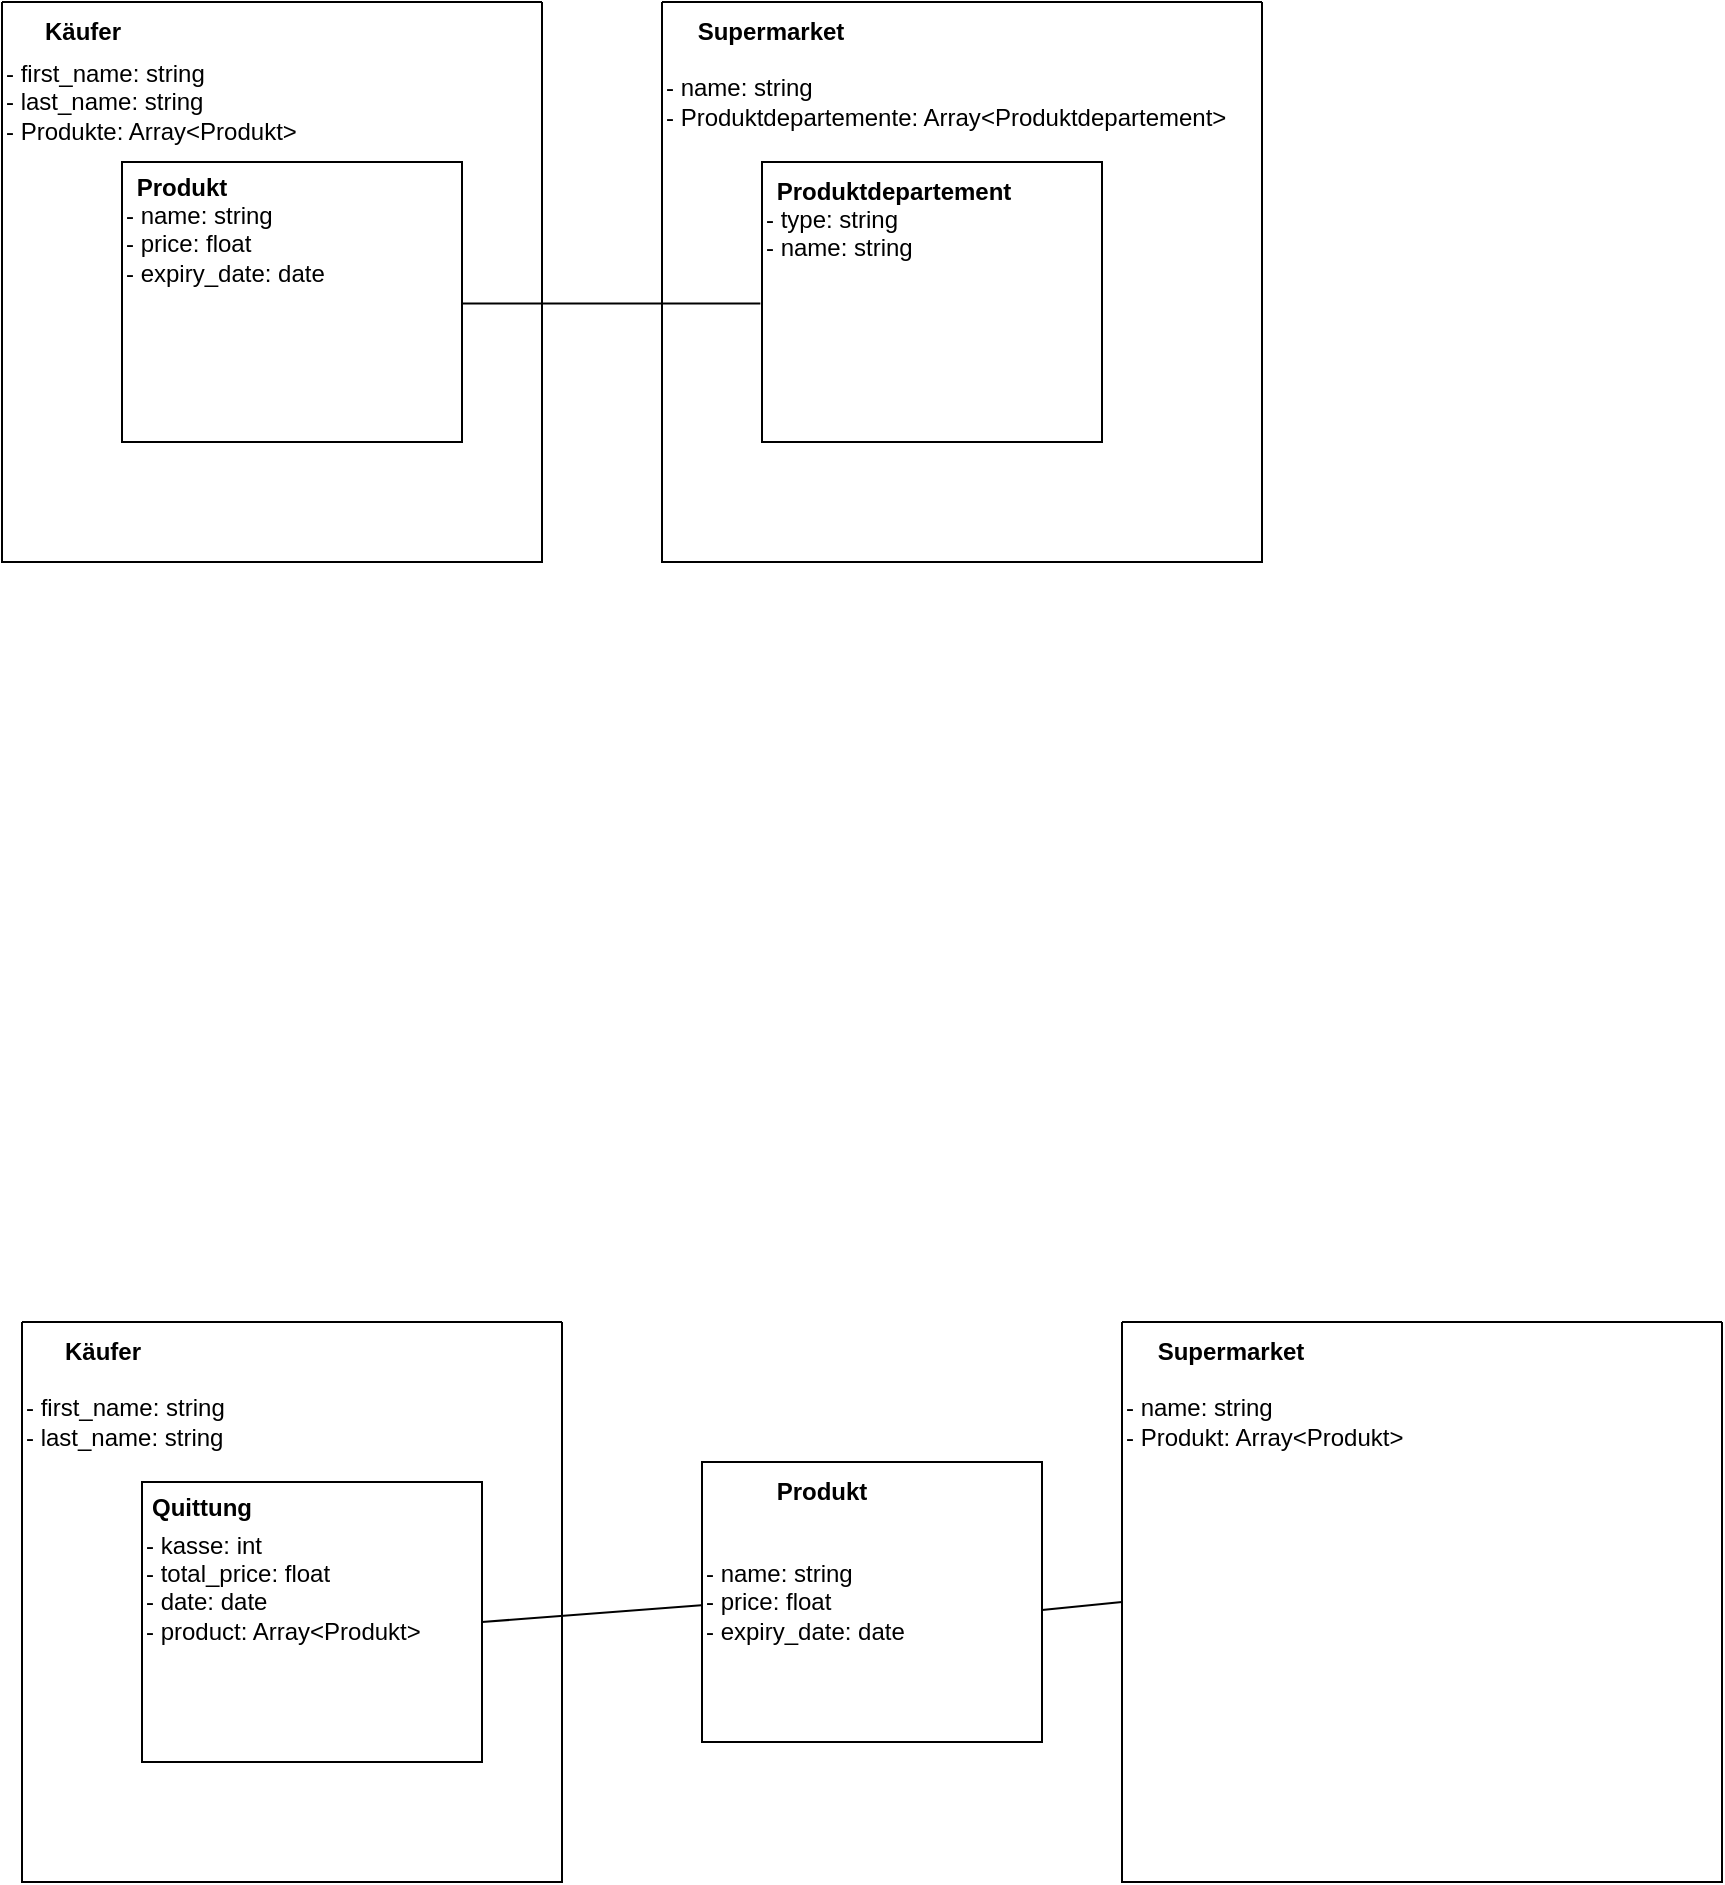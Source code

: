 <mxfile version="24.5.4" type="device">
  <diagram name="Page-1" id="iTaQtTZjZEj62ZMDOqDl">
    <mxGraphModel dx="956" dy="458" grid="1" gridSize="10" guides="1" tooltips="1" connect="1" arrows="1" fold="1" page="1" pageScale="1" pageWidth="827" pageHeight="1169" math="0" shadow="0">
      <root>
        <mxCell id="0" />
        <mxCell id="1" parent="0" />
        <mxCell id="1nOZqePF209E_ij1w8Ql-1" value="" style="swimlane;startSize=0;" vertex="1" parent="1">
          <mxGeometry x="110" y="50" width="270" height="280" as="geometry" />
        </mxCell>
        <mxCell id="1nOZqePF209E_ij1w8Ql-2" value="" style="whiteSpace=wrap;html=1;" vertex="1" parent="1nOZqePF209E_ij1w8Ql-1">
          <mxGeometry x="60" y="80" width="170" height="140" as="geometry" />
        </mxCell>
        <mxCell id="1nOZqePF209E_ij1w8Ql-3" value="&lt;b&gt;Produkt&lt;/b&gt;" style="text;html=1;align=center;verticalAlign=middle;whiteSpace=wrap;rounded=0;" vertex="1" parent="1nOZqePF209E_ij1w8Ql-1">
          <mxGeometry x="60" y="78" width="60" height="30" as="geometry" />
        </mxCell>
        <mxCell id="1nOZqePF209E_ij1w8Ql-4" value="- name: string&lt;br&gt;&lt;div&gt;&lt;span style=&quot;background-color: initial;&quot;&gt;- price: float&lt;/span&gt;&lt;/div&gt;&lt;div&gt;- expiry_date: date&lt;span style=&quot;background-color: initial;&quot;&gt;&lt;br&gt;&lt;/span&gt;&lt;br&gt;&lt;/div&gt;" style="text;html=1;align=left;verticalAlign=middle;resizable=0;points=[];autosize=1;strokeColor=none;fillColor=none;" vertex="1" parent="1nOZqePF209E_ij1w8Ql-1">
          <mxGeometry x="60" y="93" width="120" height="70" as="geometry" />
        </mxCell>
        <mxCell id="1nOZqePF209E_ij1w8Ql-5" value="&lt;span style=&quot;&quot;&gt;- first_name: string&lt;/span&gt;&lt;div&gt;&lt;span style=&quot;&quot;&gt;- last_name: string&lt;/span&gt;&lt;div&gt;&lt;span style=&quot;background-color: initial;&quot;&gt;- Produkte&lt;/span&gt;&lt;span style=&quot;background-color: initial;&quot;&gt;: Array&lt;/span&gt;&lt;span style=&quot;background-color: initial;&quot;&gt;&amp;lt;Produkt&amp;gt;&lt;/span&gt;&lt;/div&gt;&lt;/div&gt;" style="text;html=1;align=left;verticalAlign=middle;resizable=0;points=[];autosize=1;strokeColor=none;fillColor=none;" vertex="1" parent="1nOZqePF209E_ij1w8Ql-1">
          <mxGeometry y="20" width="170" height="60" as="geometry" />
        </mxCell>
        <mxCell id="1nOZqePF209E_ij1w8Ql-6" value="&lt;b&gt;Käufer&lt;/b&gt;" style="text;html=1;align=center;verticalAlign=middle;resizable=0;points=[];autosize=1;strokeColor=none;fillColor=none;" vertex="1" parent="1nOZqePF209E_ij1w8Ql-1">
          <mxGeometry x="10" width="60" height="30" as="geometry" />
        </mxCell>
        <mxCell id="1nOZqePF209E_ij1w8Ql-14" value="" style="whiteSpace=wrap;html=1;" vertex="1" parent="1">
          <mxGeometry x="490" y="130" width="170" height="140" as="geometry" />
        </mxCell>
        <mxCell id="1nOZqePF209E_ij1w8Ql-15" value="&lt;b&gt;Produktdepartement&lt;/b&gt;" style="text;html=1;align=center;verticalAlign=middle;whiteSpace=wrap;rounded=0;" vertex="1" parent="1">
          <mxGeometry x="496" y="130" width="120" height="30" as="geometry" />
        </mxCell>
        <mxCell id="1nOZqePF209E_ij1w8Ql-16" value="&lt;div&gt;&lt;span style=&quot;background-color: initial;&quot;&gt;- type: string&lt;/span&gt;&lt;/div&gt;&lt;div&gt;&lt;span style=&quot;background-color: initial;&quot;&gt;- name: string&lt;/span&gt;&lt;/div&gt;&lt;div&gt;&lt;br&gt;&lt;/div&gt;" style="text;html=1;align=left;verticalAlign=middle;resizable=0;points=[];autosize=1;strokeColor=none;fillColor=none;" vertex="1" parent="1">
          <mxGeometry x="490" y="143" width="100" height="60" as="geometry" />
        </mxCell>
        <mxCell id="1nOZqePF209E_ij1w8Ql-19" value="" style="endArrow=none;html=1;rounded=0;exitX=-0.009;exitY=0.479;exitDx=0;exitDy=0;entryX=0.999;entryY=0.355;entryDx=0;entryDy=0;entryPerimeter=0;exitPerimeter=0;" edge="1" parent="1">
          <mxGeometry width="50" height="50" relative="1" as="geometry">
            <mxPoint x="489.19" y="200.74" as="sourcePoint" />
            <mxPoint x="339.83" y="200.7" as="targetPoint" />
          </mxGeometry>
        </mxCell>
        <mxCell id="1nOZqePF209E_ij1w8Ql-34" value="" style="swimlane;startSize=0;" vertex="1" parent="1">
          <mxGeometry x="440" y="50" width="300" height="280" as="geometry" />
        </mxCell>
        <mxCell id="1nOZqePF209E_ij1w8Ql-38" value="&lt;span style=&quot;&quot;&gt;- name: string&lt;/span&gt;&lt;div&gt;&lt;div&gt;&lt;span style=&quot;background-color: initial;&quot;&gt;- Produktdepartemente&lt;/span&gt;&lt;span style=&quot;background-color: initial;&quot;&gt;: Array&lt;/span&gt;&lt;span style=&quot;background-color: initial;&quot;&gt;&amp;lt;Produktdepartement&amp;gt;&lt;/span&gt;&lt;/div&gt;&lt;/div&gt;" style="text;html=1;align=left;verticalAlign=middle;resizable=0;points=[];autosize=1;strokeColor=none;fillColor=none;" vertex="1" parent="1nOZqePF209E_ij1w8Ql-34">
          <mxGeometry y="30" width="300" height="40" as="geometry" />
        </mxCell>
        <mxCell id="1nOZqePF209E_ij1w8Ql-39" value="&lt;b&gt;Supermarket&lt;/b&gt;" style="text;html=1;align=center;verticalAlign=middle;resizable=0;points=[];autosize=1;strokeColor=none;fillColor=none;" vertex="1" parent="1nOZqePF209E_ij1w8Ql-34">
          <mxGeometry x="4" width="100" height="30" as="geometry" />
        </mxCell>
        <mxCell id="1nOZqePF209E_ij1w8Ql-53" value="" style="swimlane;startSize=0;" vertex="1" parent="1">
          <mxGeometry x="120" y="710" width="270" height="280" as="geometry" />
        </mxCell>
        <mxCell id="1nOZqePF209E_ij1w8Ql-54" value="" style="whiteSpace=wrap;html=1;" vertex="1" parent="1nOZqePF209E_ij1w8Ql-53">
          <mxGeometry x="60" y="80" width="170" height="140" as="geometry" />
        </mxCell>
        <mxCell id="1nOZqePF209E_ij1w8Ql-55" value="&lt;b&gt;Quittung&lt;/b&gt;" style="text;html=1;align=center;verticalAlign=middle;whiteSpace=wrap;rounded=0;" vertex="1" parent="1nOZqePF209E_ij1w8Ql-53">
          <mxGeometry x="60" y="78" width="60" height="30" as="geometry" />
        </mxCell>
        <mxCell id="1nOZqePF209E_ij1w8Ql-56" value="- kasse: int&lt;br&gt;&lt;div&gt;&lt;span style=&quot;background-color: initial;&quot;&gt;- total_price: float&lt;/span&gt;&lt;/div&gt;&lt;div&gt;- date: date&lt;/div&gt;&lt;div&gt;&lt;span style=&quot;background-color: initial;&quot;&gt;- product: Array&amp;lt;Produkt&amp;gt;&lt;br&gt;&lt;/span&gt;&lt;br&gt;&lt;/div&gt;" style="text;html=1;align=left;verticalAlign=middle;resizable=0;points=[];autosize=1;strokeColor=none;fillColor=none;" vertex="1" parent="1nOZqePF209E_ij1w8Ql-53">
          <mxGeometry x="60" y="95" width="160" height="90" as="geometry" />
        </mxCell>
        <mxCell id="1nOZqePF209E_ij1w8Ql-57" value="&lt;span style=&quot;&quot;&gt;- first_name: string&lt;/span&gt;&lt;div&gt;&lt;span style=&quot;&quot;&gt;- last_name: string&lt;/span&gt;&lt;/div&gt;" style="text;html=1;align=left;verticalAlign=middle;resizable=0;points=[];autosize=1;strokeColor=none;fillColor=none;" vertex="1" parent="1nOZqePF209E_ij1w8Ql-53">
          <mxGeometry y="30" width="120" height="40" as="geometry" />
        </mxCell>
        <mxCell id="1nOZqePF209E_ij1w8Ql-58" value="&lt;b&gt;Käufer&lt;/b&gt;" style="text;html=1;align=center;verticalAlign=middle;resizable=0;points=[];autosize=1;strokeColor=none;fillColor=none;" vertex="1" parent="1nOZqePF209E_ij1w8Ql-53">
          <mxGeometry x="10" width="60" height="30" as="geometry" />
        </mxCell>
        <mxCell id="1nOZqePF209E_ij1w8Ql-59" value="" style="whiteSpace=wrap;html=1;" vertex="1" parent="1">
          <mxGeometry x="460" y="780" width="170" height="140" as="geometry" />
        </mxCell>
        <mxCell id="1nOZqePF209E_ij1w8Ql-60" value="&lt;b&gt;Produkt&lt;/b&gt;" style="text;html=1;align=center;verticalAlign=middle;whiteSpace=wrap;rounded=0;" vertex="1" parent="1">
          <mxGeometry x="460" y="780" width="120" height="30" as="geometry" />
        </mxCell>
        <mxCell id="1nOZqePF209E_ij1w8Ql-61" value="&lt;div&gt;- name: string&lt;br&gt;&lt;div&gt;&lt;span style=&quot;background-color: initial;&quot;&gt;- price: float&lt;/span&gt;&lt;/div&gt;&lt;div&gt;- expiry_date: date&lt;span style=&quot;background-color: initial;&quot;&gt;&lt;br&gt;&lt;/span&gt;&lt;/div&gt;&lt;/div&gt;" style="text;html=1;align=left;verticalAlign=middle;resizable=0;points=[];autosize=1;strokeColor=none;fillColor=none;" vertex="1" parent="1">
          <mxGeometry x="460" y="820" width="120" height="60" as="geometry" />
        </mxCell>
        <mxCell id="1nOZqePF209E_ij1w8Ql-63" value="" style="swimlane;startSize=0;" vertex="1" parent="1">
          <mxGeometry x="670" y="710" width="300" height="280" as="geometry" />
        </mxCell>
        <mxCell id="1nOZqePF209E_ij1w8Ql-64" value="&lt;span style=&quot;&quot;&gt;- name: string&lt;/span&gt;&lt;div&gt;&lt;div&gt;&lt;span style=&quot;background-color: initial;&quot;&gt;- Produkt&lt;/span&gt;&lt;span style=&quot;background-color: initial;&quot;&gt;: Array&lt;/span&gt;&lt;span style=&quot;background-color: initial;&quot;&gt;&amp;lt;Produkt&amp;gt;&lt;/span&gt;&lt;/div&gt;&lt;/div&gt;" style="text;html=1;align=left;verticalAlign=middle;resizable=0;points=[];autosize=1;strokeColor=none;fillColor=none;" vertex="1" parent="1nOZqePF209E_ij1w8Ql-63">
          <mxGeometry y="30" width="160" height="40" as="geometry" />
        </mxCell>
        <mxCell id="1nOZqePF209E_ij1w8Ql-65" value="&lt;b&gt;Supermarket&lt;/b&gt;" style="text;html=1;align=center;verticalAlign=middle;resizable=0;points=[];autosize=1;strokeColor=none;fillColor=none;" vertex="1" parent="1nOZqePF209E_ij1w8Ql-63">
          <mxGeometry x="4" width="100" height="30" as="geometry" />
        </mxCell>
        <mxCell id="1nOZqePF209E_ij1w8Ql-71" value="" style="endArrow=none;html=1;rounded=0;exitX=1;exitY=0.5;exitDx=0;exitDy=0;entryX=0;entryY=0.5;entryDx=0;entryDy=0;" edge="1" parent="1nOZqePF209E_ij1w8Ql-63" target="1nOZqePF209E_ij1w8Ql-63">
          <mxGeometry width="50" height="50" relative="1" as="geometry">
            <mxPoint x="-40" y="144" as="sourcePoint" />
            <mxPoint x="70" y="136" as="targetPoint" />
          </mxGeometry>
        </mxCell>
        <mxCell id="1nOZqePF209E_ij1w8Ql-70" value="" style="endArrow=none;html=1;rounded=0;exitX=1;exitY=0.5;exitDx=0;exitDy=0;entryX=-0.003;entryY=0.528;entryDx=0;entryDy=0;entryPerimeter=0;" edge="1" parent="1" source="1nOZqePF209E_ij1w8Ql-54" target="1nOZqePF209E_ij1w8Ql-61">
          <mxGeometry width="50" height="50" relative="1" as="geometry">
            <mxPoint x="410" y="800" as="sourcePoint" />
            <mxPoint x="460" y="750" as="targetPoint" />
          </mxGeometry>
        </mxCell>
      </root>
    </mxGraphModel>
  </diagram>
</mxfile>
